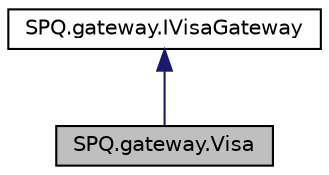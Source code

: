 digraph "SPQ.gateway.Visa"
{
  edge [fontname="Helvetica",fontsize="10",labelfontname="Helvetica",labelfontsize="10"];
  node [fontname="Helvetica",fontsize="10",shape=record];
  Node0 [label="SPQ.gateway.Visa",height=0.2,width=0.4,color="black", fillcolor="grey75", style="filled", fontcolor="black"];
  Node1 -> Node0 [dir="back",color="midnightblue",fontsize="10",style="solid"];
  Node1 [label="SPQ.gateway.IVisaGateway",height=0.2,width=0.4,color="black", fillcolor="white", style="filled",URL="$interface_s_p_q_1_1gateway_1_1_i_visa_gateway.html"];
}
